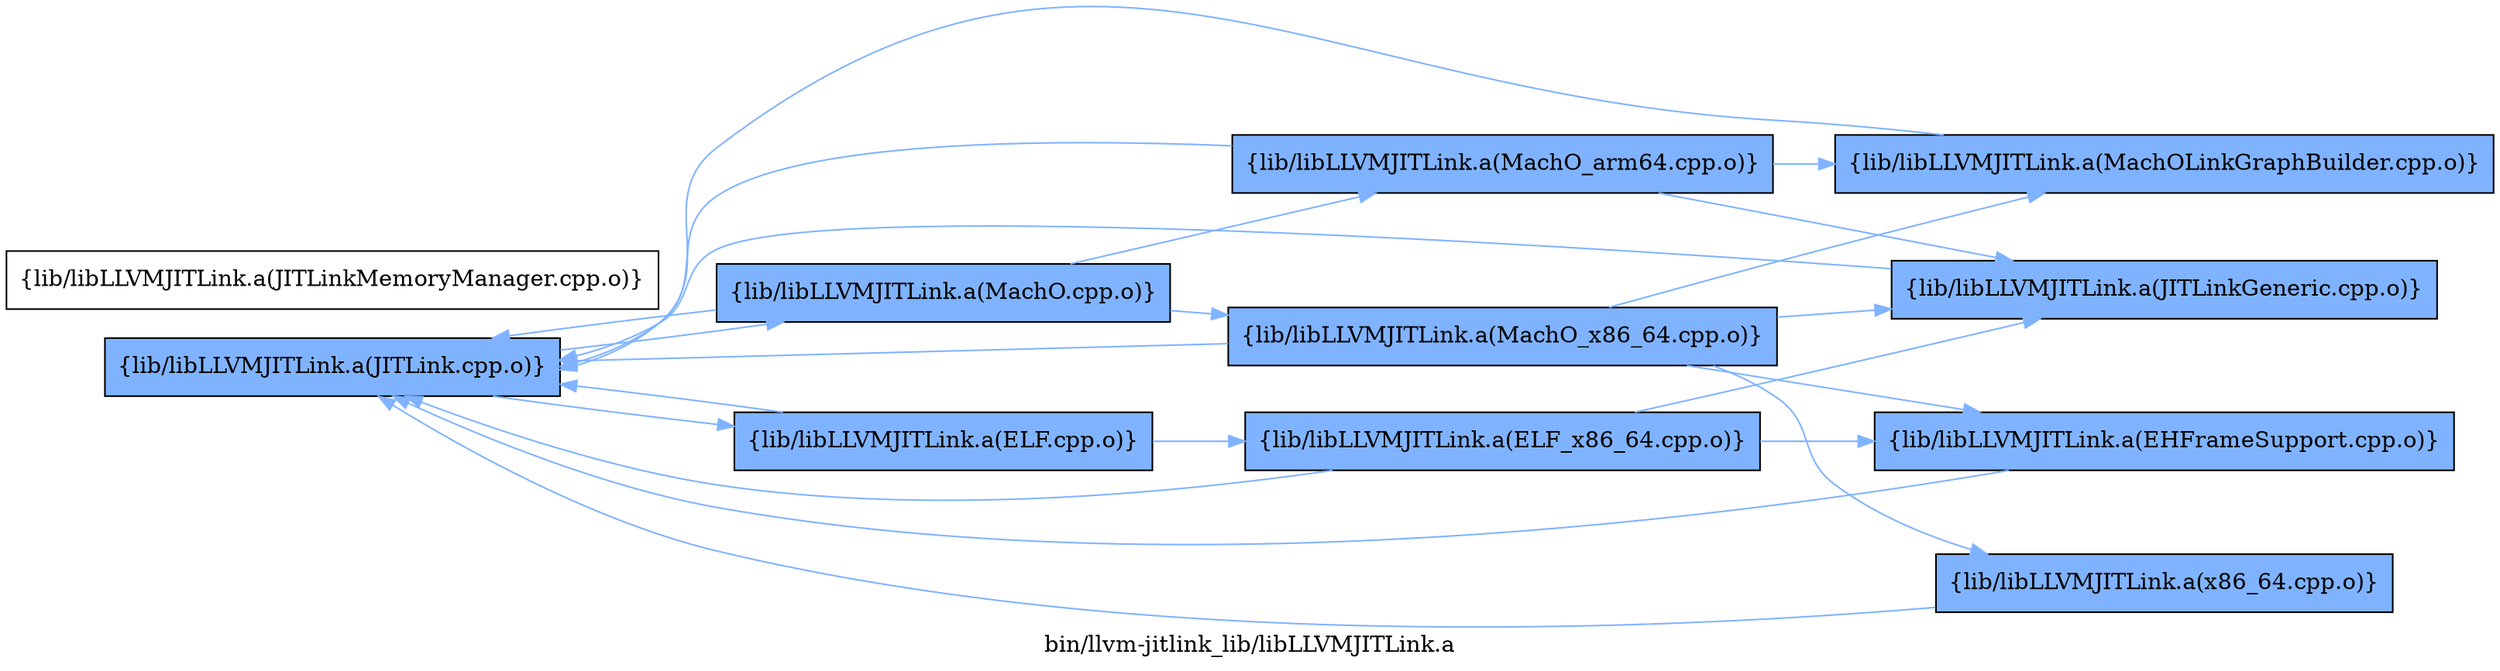 digraph "bin/llvm-jitlink_lib/libLLVMJITLink.a" {
	label="bin/llvm-jitlink_lib/libLLVMJITLink.a";
	rankdir=LR;
	{ rank=same; Node0x5559f7066f28;  }
	{ rank=same; Node0x5559f7066118; Node0x5559f706de18;  }
	{ rank=same; Node0x5559f7065b78; Node0x5559f7064cc8; Node0x5559f706d238;  }
	{ rank=same; Node0x5559f7066f28;  }
	{ rank=same; Node0x5559f7066118; Node0x5559f706de18;  }
	{ rank=same; Node0x5559f7065b78; Node0x5559f7064cc8; Node0x5559f706d238;  }

	Node0x5559f7066f28 [shape=record,shape=box,group=1,style=filled,fillcolor="0.600000 0.5 1",label="{lib/libLLVMJITLink.a(JITLink.cpp.o)}"];
	Node0x5559f7066f28 -> Node0x5559f7066118[color="0.600000 0.5 1"];
	Node0x5559f7066f28 -> Node0x5559f706de18[color="0.600000 0.5 1"];
	Node0x5559f70667f8 [shape=record,shape=box,group=0,label="{lib/libLLVMJITLink.a(JITLinkMemoryManager.cpp.o)}"];
	Node0x5559f7066118 [shape=record,shape=box,group=1,style=filled,fillcolor="0.600000 0.5 1",label="{lib/libLLVMJITLink.a(MachO.cpp.o)}"];
	Node0x5559f7066118 -> Node0x5559f7066f28[color="0.600000 0.5 1"];
	Node0x5559f7066118 -> Node0x5559f7065b78[color="0.600000 0.5 1"];
	Node0x5559f7066118 -> Node0x5559f7064cc8[color="0.600000 0.5 1"];
	Node0x5559f706de18 [shape=record,shape=box,group=1,style=filled,fillcolor="0.600000 0.5 1",label="{lib/libLLVMJITLink.a(ELF.cpp.o)}"];
	Node0x5559f706de18 -> Node0x5559f7066f28[color="0.600000 0.5 1"];
	Node0x5559f706de18 -> Node0x5559f706d238[color="0.600000 0.5 1"];
	Node0x5559f7065b78 [shape=record,shape=box,group=1,style=filled,fillcolor="0.600000 0.5 1",label="{lib/libLLVMJITLink.a(MachO_arm64.cpp.o)}"];
	Node0x5559f7065b78 -> Node0x5559f7066f28[color="0.600000 0.5 1"];
	Node0x5559f7065b78 -> Node0x5559f7065448[color="0.600000 0.5 1"];
	Node0x5559f7065b78 -> Node0x5559f706b938[color="0.600000 0.5 1"];
	Node0x5559f7064cc8 [shape=record,shape=box,group=1,style=filled,fillcolor="0.600000 0.5 1",label="{lib/libLLVMJITLink.a(MachO_x86_64.cpp.o)}"];
	Node0x5559f7064cc8 -> Node0x5559f7066f28[color="0.600000 0.5 1"];
	Node0x5559f7064cc8 -> Node0x5559f7065448[color="0.600000 0.5 1"];
	Node0x5559f7064cc8 -> Node0x5559f7064548[color="0.600000 0.5 1"];
	Node0x5559f7064cc8 -> Node0x5559f706b938[color="0.600000 0.5 1"];
	Node0x5559f7064cc8 -> Node0x5559f706d008[color="0.600000 0.5 1"];
	Node0x5559f7065448 [shape=record,shape=box,group=1,style=filled,fillcolor="0.600000 0.5 1",label="{lib/libLLVMJITLink.a(JITLinkGeneric.cpp.o)}"];
	Node0x5559f7065448 -> Node0x5559f7066f28[color="0.600000 0.5 1"];
	Node0x5559f706b938 [shape=record,shape=box,group=1,style=filled,fillcolor="0.600000 0.5 1",label="{lib/libLLVMJITLink.a(MachOLinkGraphBuilder.cpp.o)}"];
	Node0x5559f706b938 -> Node0x5559f7066f28[color="0.600000 0.5 1"];
	Node0x5559f7064548 [shape=record,shape=box,group=1,style=filled,fillcolor="0.600000 0.5 1",label="{lib/libLLVMJITLink.a(EHFrameSupport.cpp.o)}"];
	Node0x5559f7064548 -> Node0x5559f7066f28[color="0.600000 0.5 1"];
	Node0x5559f706d008 [shape=record,shape=box,group=1,style=filled,fillcolor="0.600000 0.5 1",label="{lib/libLLVMJITLink.a(x86_64.cpp.o)}"];
	Node0x5559f706d008 -> Node0x5559f7066f28[color="0.600000 0.5 1"];
	Node0x5559f706d238 [shape=record,shape=box,group=1,style=filled,fillcolor="0.600000 0.5 1",label="{lib/libLLVMJITLink.a(ELF_x86_64.cpp.o)}"];
	Node0x5559f706d238 -> Node0x5559f7066f28[color="0.600000 0.5 1"];
	Node0x5559f706d238 -> Node0x5559f7065448[color="0.600000 0.5 1"];
	Node0x5559f706d238 -> Node0x5559f7064548[color="0.600000 0.5 1"];
}

